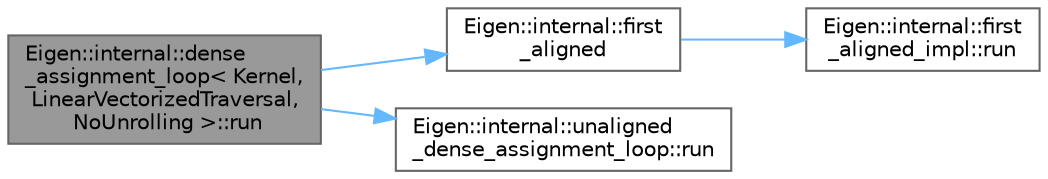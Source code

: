 digraph "Eigen::internal::dense_assignment_loop&lt; Kernel, LinearVectorizedTraversal, NoUnrolling &gt;::run"
{
 // LATEX_PDF_SIZE
  bgcolor="transparent";
  edge [fontname=Helvetica,fontsize=10,labelfontname=Helvetica,labelfontsize=10];
  node [fontname=Helvetica,fontsize=10,shape=box,height=0.2,width=0.4];
  rankdir="LR";
  Node1 [id="Node000001",label="Eigen::internal::dense\l_assignment_loop\< Kernel,\l LinearVectorizedTraversal,\l NoUnrolling \>::run",height=0.2,width=0.4,color="gray40", fillcolor="grey60", style="filled", fontcolor="black",tooltip=" "];
  Node1 -> Node2 [id="edge4_Node000001_Node000002",color="steelblue1",style="solid",tooltip=" "];
  Node2 [id="Node000002",label="Eigen::internal::first\l_aligned",height=0.2,width=0.4,color="grey40", fillcolor="white", style="filled",URL="$namespace_eigen_1_1internal.html#ab83986b0ebbd20ebde1f9033162ca121",tooltip=" "];
  Node2 -> Node3 [id="edge5_Node000002_Node000003",color="steelblue1",style="solid",tooltip=" "];
  Node3 [id="Node000003",label="Eigen::internal::first\l_aligned_impl::run",height=0.2,width=0.4,color="grey40", fillcolor="white", style="filled",URL="$struct_eigen_1_1internal_1_1first__aligned__impl.html#ac8e3cc0611b600f623f710c1531740b2",tooltip=" "];
  Node1 -> Node4 [id="edge6_Node000001_Node000004",color="steelblue1",style="solid",tooltip=" "];
  Node4 [id="Node000004",label="Eigen::internal::unaligned\l_dense_assignment_loop::run",height=0.2,width=0.4,color="grey40", fillcolor="white", style="filled",URL="$struct_eigen_1_1internal_1_1unaligned__dense__assignment__loop.html#a72977a929d0f3ee1371cc39498e468d9",tooltip=" "];
}

